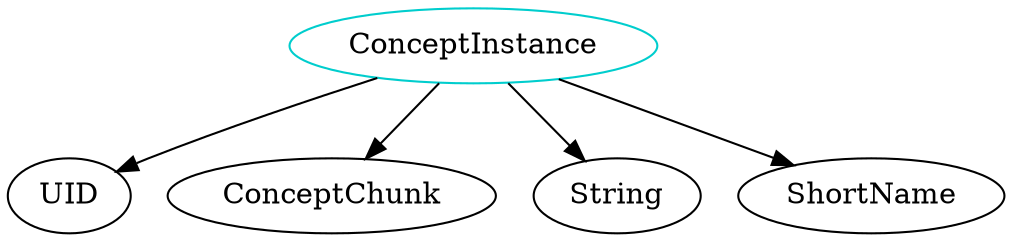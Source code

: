 digraph conceptinstance{
ConceptInstance	[shape=oval, color=cyan3, label="ConceptInstance"];
ConceptInstance -> UID;
ConceptInstance -> ConceptChunk;
ConceptInstance -> String;
ConceptInstance -> ShortName;
}

